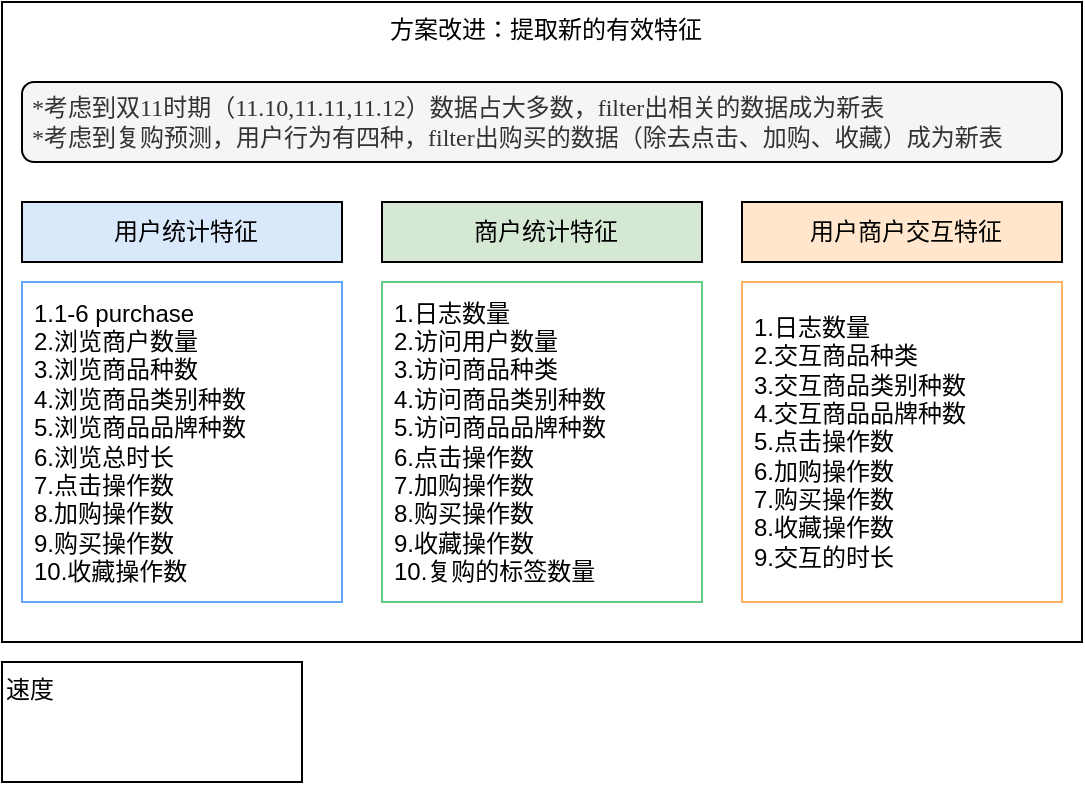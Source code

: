 <mxfile version="24.7.7">
  <diagram name="第 1 页" id="gKLpgoY2S8u-M_VpdHLq">
    <mxGraphModel dx="792" dy="433" grid="1" gridSize="10" guides="1" tooltips="1" connect="1" arrows="1" fold="1" page="0" pageScale="1" pageWidth="827" pageHeight="1169" math="0" shadow="0">
      <root>
        <mxCell id="0" />
        <mxCell id="1" parent="0" />
        <mxCell id="Bud15XnBcccRRGhkxyWZ-5" value="方案改进：提取新的有效特征" style="rounded=0;whiteSpace=wrap;html=1;align=center;verticalAlign=top;spacing=2;spacingLeft=4;strokeColor=#000000;" vertex="1" parent="1">
          <mxGeometry x="30" y="210" width="540" height="320" as="geometry" />
        </mxCell>
        <mxCell id="Bud15XnBcccRRGhkxyWZ-6" value="用户统计特征" style="rounded=0;whiteSpace=wrap;html=1;align=center;verticalAlign=middle;spacing=2;spacingLeft=4;fillColor=#dae8fc;strokeColor=#000000;" vertex="1" parent="1">
          <mxGeometry x="40" y="310" width="160" height="30" as="geometry" />
        </mxCell>
        <mxCell id="Bud15XnBcccRRGhkxyWZ-7" value="1.1-6 purchase&lt;div&gt;2.浏览商户数量&lt;/div&gt;&lt;div&gt;3.&lt;span style=&quot;background-color: initial;&quot;&gt;浏览商品种数&lt;/span&gt;&lt;/div&gt;&lt;div&gt;&lt;span style=&quot;background-color: initial;&quot;&gt;4.浏览商品类别种数&lt;/span&gt;&lt;/div&gt;&lt;div&gt;&lt;span style=&quot;background-color: initial;&quot;&gt;5.浏览商品品牌种数&lt;/span&gt;&lt;/div&gt;&lt;div&gt;&lt;span style=&quot;background-color: initial;&quot;&gt;6.浏览总时长&lt;/span&gt;&lt;/div&gt;&lt;div&gt;&lt;span style=&quot;background-color: initial;&quot;&gt;7.点击操作数&lt;/span&gt;&lt;/div&gt;&lt;div&gt;&lt;span style=&quot;background-color: initial;&quot;&gt;8.加购操作数&lt;/span&gt;&lt;/div&gt;&lt;div&gt;&lt;span style=&quot;background-color: initial;&quot;&gt;9.购买操作数&lt;/span&gt;&lt;/div&gt;&lt;div&gt;&lt;span style=&quot;background-color: initial;&quot;&gt;10.收藏操作数&lt;/span&gt;&lt;/div&gt;" style="rounded=0;whiteSpace=wrap;html=1;align=left;verticalAlign=middle;spacing=2;spacingLeft=4;fillColor=#FFFFFF;strokeColor=#63A7FF;" vertex="1" parent="1">
          <mxGeometry x="40" y="350" width="160" height="160" as="geometry" />
        </mxCell>
        <mxCell id="Bud15XnBcccRRGhkxyWZ-1" value="商户统计特征" style="rounded=0;whiteSpace=wrap;html=1;align=center;verticalAlign=middle;spacing=2;spacingLeft=4;fillColor=#d5e8d4;strokeColor=#000000;" vertex="1" parent="1">
          <mxGeometry x="220" y="310" width="160" height="30" as="geometry" />
        </mxCell>
        <mxCell id="Bud15XnBcccRRGhkxyWZ-2" value="用户商户交互特征" style="rounded=0;whiteSpace=wrap;html=1;align=center;verticalAlign=middle;spacing=2;spacingLeft=4;fillColor=#ffe6cc;strokeColor=default;" vertex="1" parent="1">
          <mxGeometry x="400" y="310" width="160" height="30" as="geometry" />
        </mxCell>
        <mxCell id="Bud15XnBcccRRGhkxyWZ-3" value="1.日志数量&lt;div&gt;2.访问用户数量&lt;/div&gt;&lt;div&gt;3.访问商品种类&lt;/div&gt;&lt;div&gt;4.访问商品类别种数&lt;/div&gt;&lt;div&gt;5.访问商品品牌种数&lt;/div&gt;&lt;div&gt;&lt;div&gt;&lt;span style=&quot;background-color: initial;&quot;&gt;6.点击操作数&lt;/span&gt;&lt;/div&gt;&lt;div&gt;&lt;span style=&quot;background-color: initial;&quot;&gt;7.加购操作数&lt;/span&gt;&lt;/div&gt;&lt;div&gt;&lt;span style=&quot;background-color: initial;&quot;&gt;8.购买操作数&lt;/span&gt;&lt;/div&gt;&lt;div&gt;&lt;span style=&quot;background-color: initial;&quot;&gt;9.收藏操作数&lt;/span&gt;&lt;/div&gt;&lt;/div&gt;&lt;div&gt;&lt;span style=&quot;background-color: initial;&quot;&gt;10.复购的标签数量&lt;/span&gt;&lt;/div&gt;" style="rounded=0;whiteSpace=wrap;html=1;align=left;verticalAlign=middle;spacing=2;spacingLeft=4;fillColor=#FFFFFF;strokeColor=#62CC82;" vertex="1" parent="1">
          <mxGeometry x="220" y="350" width="160" height="160" as="geometry" />
        </mxCell>
        <mxCell id="Bud15XnBcccRRGhkxyWZ-4" value="1.日志数量&lt;div&gt;&lt;div&gt;2.交互商品种类&lt;/div&gt;&lt;div&gt;3.交互商品类别种数&lt;/div&gt;&lt;div&gt;4.交互商品品牌种数&lt;/div&gt;&lt;div&gt;&lt;div&gt;&lt;span style=&quot;background-color: initial;&quot;&gt;5.点击操作数&lt;/span&gt;&lt;/div&gt;&lt;div&gt;&lt;span style=&quot;background-color: initial;&quot;&gt;6.加购操作数&lt;/span&gt;&lt;/div&gt;&lt;div&gt;&lt;span style=&quot;background-color: initial;&quot;&gt;7.购买操作数&lt;/span&gt;&lt;/div&gt;&lt;div&gt;&lt;span style=&quot;background-color: initial;&quot;&gt;8.收藏操作数&lt;/span&gt;&lt;/div&gt;&lt;/div&gt;&lt;/div&gt;&lt;div&gt;&lt;span style=&quot;background-color: initial;&quot;&gt;9.交互的时长&lt;/span&gt;&lt;/div&gt;" style="rounded=0;whiteSpace=wrap;html=1;align=left;verticalAlign=middle;spacing=2;spacingLeft=4;fillColor=#FFFFFF;strokeColor=#FFB366;" vertex="1" parent="1">
          <mxGeometry x="400" y="350" width="160" height="160" as="geometry" />
        </mxCell>
        <mxCell id="Bud15XnBcccRRGhkxyWZ-10" value="*考虑到双&lt;font face=&quot;Times New Roman&quot;&gt;11&lt;/font&gt;时期&lt;font face=&quot;Times New Roman&quot;&gt;（11.10,11.11,11.12）&lt;/font&gt;数据占大多数，&lt;font face=&quot;Times New Roman&quot;&gt;filter&lt;/font&gt;出相关的数据成为新表&lt;div&gt;*考虑到复购预测，用户行为有四种，&lt;font face=&quot;Times New Roman&quot;&gt;filter&lt;/font&gt;出购买的数据（除去点击、加购、收藏）成为新表&lt;/div&gt;" style="rounded=1;whiteSpace=wrap;html=1;fillColor=#f5f5f5;fontColor=#333333;strokeColor=#000000;align=left;fontFamily=宋体;spacingLeft=3;" vertex="1" parent="1">
          <mxGeometry x="40" y="250" width="520" height="40" as="geometry" />
        </mxCell>
        <mxCell id="Bud15XnBcccRRGhkxyWZ-11" value="速度" style="rounded=0;whiteSpace=wrap;html=1;align=left;verticalAlign=top;" vertex="1" parent="1">
          <mxGeometry x="30" y="540" width="150" height="60" as="geometry" />
        </mxCell>
      </root>
    </mxGraphModel>
  </diagram>
</mxfile>
